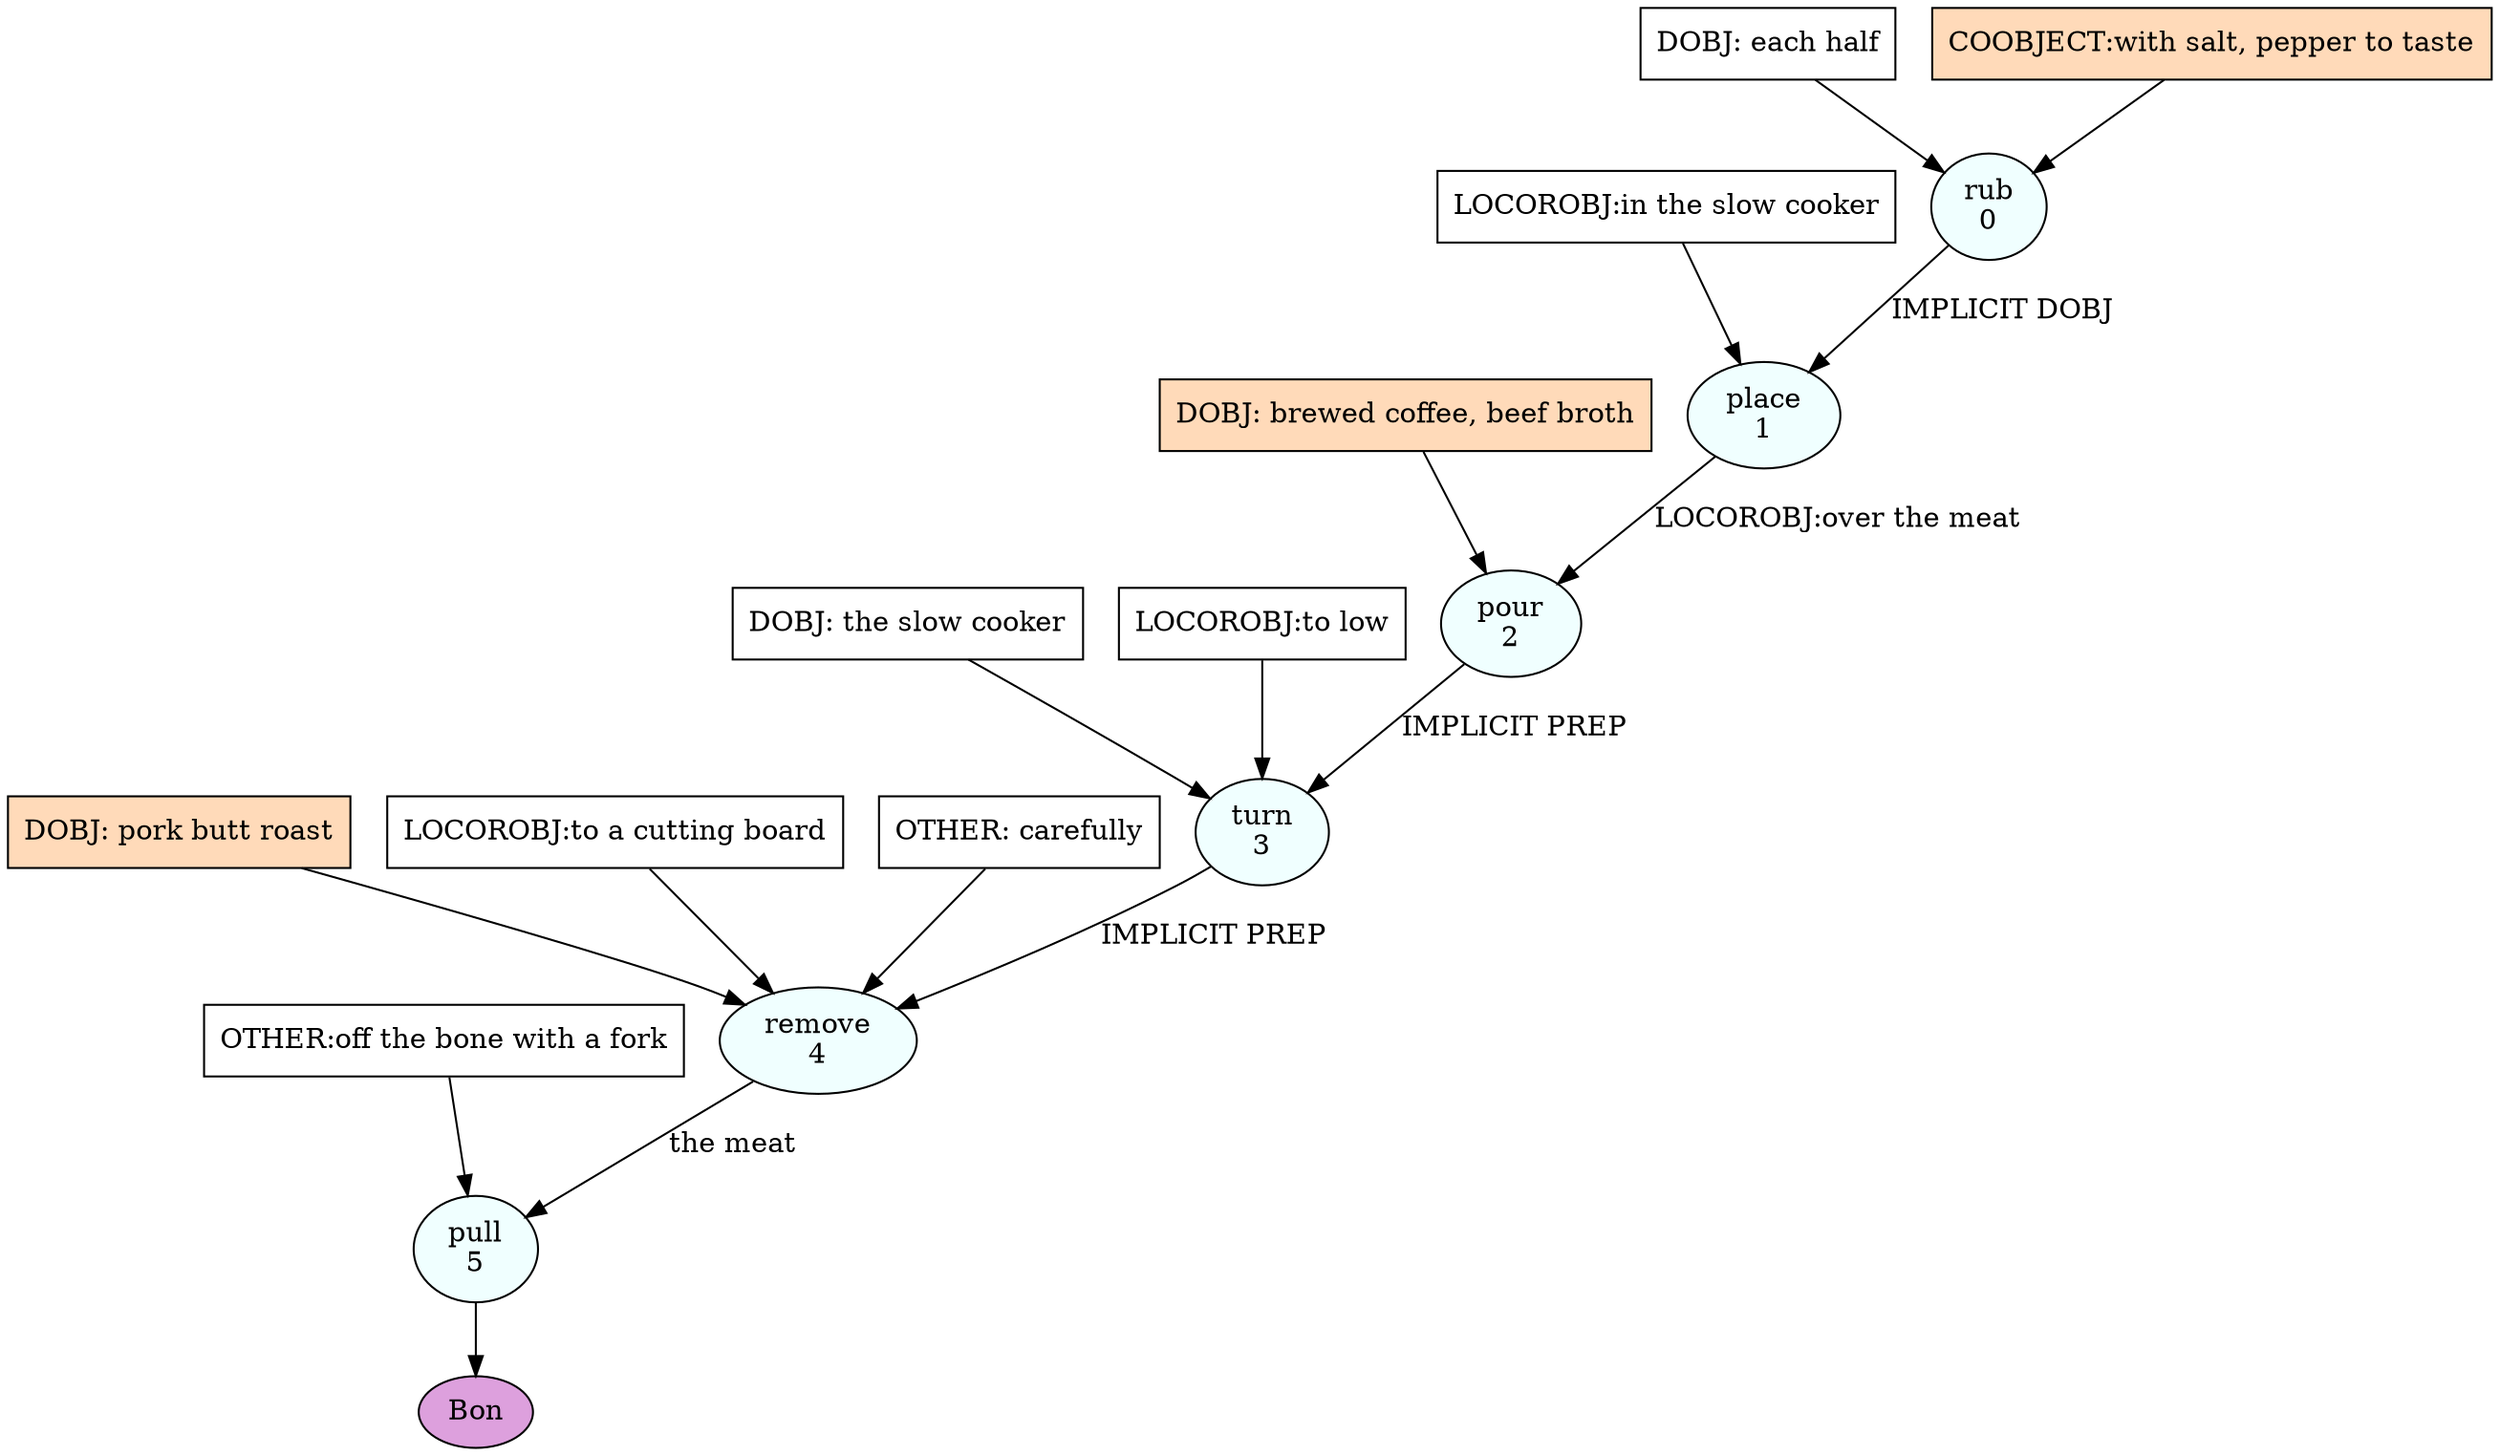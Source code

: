 digraph recipe {
E0[label="rub
0", shape=oval, style=filled, fillcolor=azure]
E1[label="place
1", shape=oval, style=filled, fillcolor=azure]
E2[label="pour
2", shape=oval, style=filled, fillcolor=azure]
E3[label="turn
3", shape=oval, style=filled, fillcolor=azure]
E4[label="remove
4", shape=oval, style=filled, fillcolor=azure]
E5[label="pull
5", shape=oval, style=filled, fillcolor=azure]
D0[label="DOBJ: each half", shape=box, style=filled, fillcolor=white]
D0 -> E0
P0_0[label="COOBJECT:with salt, pepper to taste", shape=box, style=filled, fillcolor=peachpuff]
P0_0 -> E0
E0 -> E1 [label="IMPLICIT DOBJ"]
P1_1_0[label="LOCOROBJ:in the slow cooker", shape=box, style=filled, fillcolor=white]
P1_1_0 -> E1
D2_ing[label="DOBJ: brewed coffee, beef broth", shape=box, style=filled, fillcolor=peachpuff]
D2_ing -> E2
E1 -> E2 [label="LOCOROBJ:over the meat"]
D3_0[label="DOBJ: the slow cooker", shape=box, style=filled, fillcolor=white]
D3_0 -> E3
E2 -> E3 [label="IMPLICIT PREP"]
P3_1_0[label="LOCOROBJ:to low", shape=box, style=filled, fillcolor=white]
P3_1_0 -> E3
D4_ing[label="DOBJ: pork butt roast", shape=box, style=filled, fillcolor=peachpuff]
D4_ing -> E4
E3 -> E4 [label="IMPLICIT PREP"]
P4_1_0[label="LOCOROBJ:to a cutting board", shape=box, style=filled, fillcolor=white]
P4_1_0 -> E4
O4_0_0[label="OTHER: carefully", shape=box, style=filled, fillcolor=white]
O4_0_0 -> E4
E4 -> E5 [label="the meat"]
P5_1_0[label="OTHER:off the bone with a fork", shape=box, style=filled, fillcolor=white]
P5_1_0 -> E5
EOR[label="Bon", shape=oval, style=filled, fillcolor=plum]
E5 -> EOR
}
